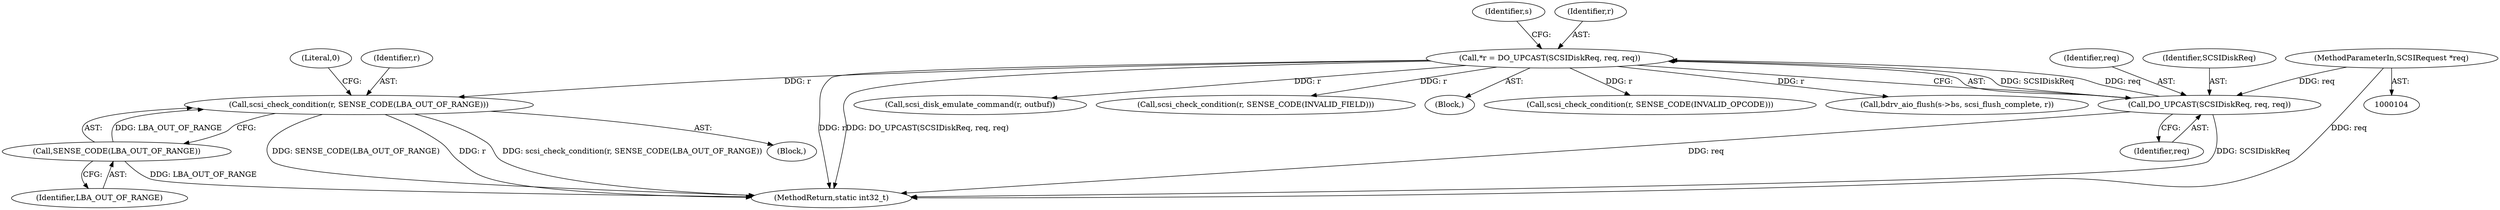 digraph "0_qemu_7285477ab11831b1cf56e45878a89170dd06d9b9_4@pointer" {
"1000581" [label="(Call,scsi_check_condition(r, SENSE_CODE(LBA_OUT_OF_RANGE)))"];
"1000109" [label="(Call,*r = DO_UPCAST(SCSIDiskReq, req, req))"];
"1000111" [label="(Call,DO_UPCAST(SCSIDiskReq, req, req))"];
"1000105" [label="(MethodParameterIn,SCSIRequest *req)"];
"1000583" [label="(Call,SENSE_CODE(LBA_OUT_OF_RANGE))"];
"1000198" [label="(Call,scsi_disk_emulate_command(r, outbuf))"];
"1000586" [label="(Literal,0)"];
"1000584" [label="(Identifier,LBA_OUT_OF_RANGE)"];
"1000180" [label="(Block,)"];
"1000111" [label="(Call,DO_UPCAST(SCSIDiskReq, req, req))"];
"1000109" [label="(Call,*r = DO_UPCAST(SCSIDiskReq, req, req))"];
"1000117" [label="(Identifier,s)"];
"1000110" [label="(Identifier,r)"];
"1000113" [label="(Identifier,req)"];
"1000574" [label="(Call,scsi_check_condition(r, SENSE_CODE(INVALID_FIELD)))"];
"1000650" [label="(MethodReturn,static int32_t)"];
"1000107" [label="(Block,)"];
"1000567" [label="(Call,scsi_check_condition(r, SENSE_CODE(INVALID_OPCODE)))"];
"1000112" [label="(Identifier,SCSIDiskReq)"];
"1000233" [label="(Call,bdrv_aio_flush(s->bs, scsi_flush_complete, r))"];
"1000114" [label="(Identifier,req)"];
"1000105" [label="(MethodParameterIn,SCSIRequest *req)"];
"1000581" [label="(Call,scsi_check_condition(r, SENSE_CODE(LBA_OUT_OF_RANGE)))"];
"1000583" [label="(Call,SENSE_CODE(LBA_OUT_OF_RANGE))"];
"1000582" [label="(Identifier,r)"];
"1000581" -> "1000180"  [label="AST: "];
"1000581" -> "1000583"  [label="CFG: "];
"1000582" -> "1000581"  [label="AST: "];
"1000583" -> "1000581"  [label="AST: "];
"1000586" -> "1000581"  [label="CFG: "];
"1000581" -> "1000650"  [label="DDG: SENSE_CODE(LBA_OUT_OF_RANGE)"];
"1000581" -> "1000650"  [label="DDG: r"];
"1000581" -> "1000650"  [label="DDG: scsi_check_condition(r, SENSE_CODE(LBA_OUT_OF_RANGE))"];
"1000109" -> "1000581"  [label="DDG: r"];
"1000583" -> "1000581"  [label="DDG: LBA_OUT_OF_RANGE"];
"1000109" -> "1000107"  [label="AST: "];
"1000109" -> "1000111"  [label="CFG: "];
"1000110" -> "1000109"  [label="AST: "];
"1000111" -> "1000109"  [label="AST: "];
"1000117" -> "1000109"  [label="CFG: "];
"1000109" -> "1000650"  [label="DDG: r"];
"1000109" -> "1000650"  [label="DDG: DO_UPCAST(SCSIDiskReq, req, req)"];
"1000111" -> "1000109"  [label="DDG: SCSIDiskReq"];
"1000111" -> "1000109"  [label="DDG: req"];
"1000109" -> "1000198"  [label="DDG: r"];
"1000109" -> "1000233"  [label="DDG: r"];
"1000109" -> "1000567"  [label="DDG: r"];
"1000109" -> "1000574"  [label="DDG: r"];
"1000111" -> "1000114"  [label="CFG: "];
"1000112" -> "1000111"  [label="AST: "];
"1000113" -> "1000111"  [label="AST: "];
"1000114" -> "1000111"  [label="AST: "];
"1000111" -> "1000650"  [label="DDG: req"];
"1000111" -> "1000650"  [label="DDG: SCSIDiskReq"];
"1000105" -> "1000111"  [label="DDG: req"];
"1000105" -> "1000104"  [label="AST: "];
"1000105" -> "1000650"  [label="DDG: req"];
"1000583" -> "1000584"  [label="CFG: "];
"1000584" -> "1000583"  [label="AST: "];
"1000583" -> "1000650"  [label="DDG: LBA_OUT_OF_RANGE"];
}

